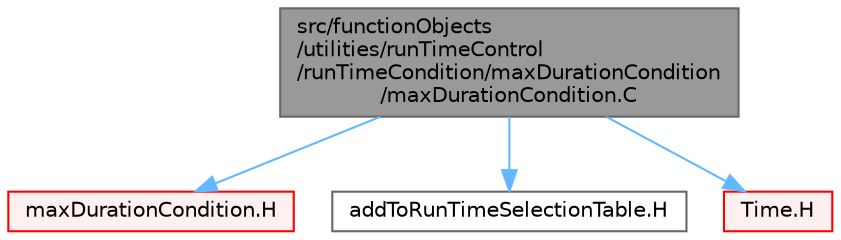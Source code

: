 digraph "src/functionObjects/utilities/runTimeControl/runTimeCondition/maxDurationCondition/maxDurationCondition.C"
{
 // LATEX_PDF_SIZE
  bgcolor="transparent";
  edge [fontname=Helvetica,fontsize=10,labelfontname=Helvetica,labelfontsize=10];
  node [fontname=Helvetica,fontsize=10,shape=box,height=0.2,width=0.4];
  Node1 [id="Node000001",label="src/functionObjects\l/utilities/runTimeControl\l/runTimeCondition/maxDurationCondition\l/maxDurationCondition.C",height=0.2,width=0.4,color="gray40", fillcolor="grey60", style="filled", fontcolor="black",tooltip=" "];
  Node1 -> Node2 [id="edge1_Node000001_Node000002",color="steelblue1",style="solid",tooltip=" "];
  Node2 [id="Node000002",label="maxDurationCondition.H",height=0.2,width=0.4,color="red", fillcolor="#FFF0F0", style="filled",URL="$maxDurationCondition_8H.html",tooltip=" "];
  Node1 -> Node252 [id="edge2_Node000001_Node000252",color="steelblue1",style="solid",tooltip=" "];
  Node252 [id="Node000252",label="addToRunTimeSelectionTable.H",height=0.2,width=0.4,color="grey40", fillcolor="white", style="filled",URL="$addToRunTimeSelectionTable_8H.html",tooltip="Macros for easy insertion into run-time selection tables."];
  Node1 -> Node99 [id="edge3_Node000001_Node000099",color="steelblue1",style="solid",tooltip=" "];
  Node99 [id="Node000099",label="Time.H",height=0.2,width=0.4,color="red", fillcolor="#FFF0F0", style="filled",URL="$Time_8H.html",tooltip=" "];
}
